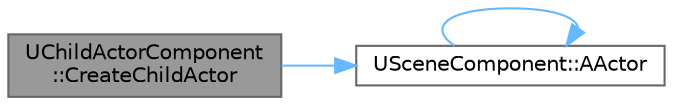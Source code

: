 digraph "UChildActorComponent::CreateChildActor"
{
 // INTERACTIVE_SVG=YES
 // LATEX_PDF_SIZE
  bgcolor="transparent";
  edge [fontname=Helvetica,fontsize=10,labelfontname=Helvetica,labelfontsize=10];
  node [fontname=Helvetica,fontsize=10,shape=box,height=0.2,width=0.4];
  rankdir="LR";
  Node1 [id="Node000001",label="UChildActorComponent\l::CreateChildActor",height=0.2,width=0.4,color="gray40", fillcolor="grey60", style="filled", fontcolor="black",tooltip="Create the child actor."];
  Node1 -> Node2 [id="edge1_Node000001_Node000002",color="steelblue1",style="solid",tooltip=" "];
  Node2 [id="Node000002",label="USceneComponent::AActor",height=0.2,width=0.4,color="grey40", fillcolor="white", style="filled",URL="$d7/dde/classUSceneComponent.html#a141ade871e571e4b28753fc9c832c7c8",tooltip=" "];
  Node2 -> Node2 [id="edge2_Node000002_Node000002",color="steelblue1",style="solid",tooltip=" "];
}
